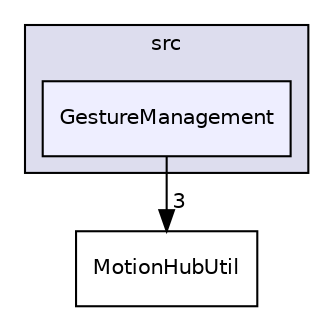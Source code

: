 digraph "src/GestureManagement" {
  compound=true
  node [ fontsize="10", fontname="Helvetica"];
  edge [ labelfontsize="10", labelfontname="Helvetica"];
  subgraph clusterdir_68267d1309a1af8e8297ef4c3efbcdba {
    graph [ bgcolor="#ddddee", pencolor="black", label="src" fontname="Helvetica", fontsize="10", URL="dir_68267d1309a1af8e8297ef4c3efbcdba.html"]
  dir_6ac73976d8d5aa930656b5979def69df [shape=box, label="GestureManagement", style="filled", fillcolor="#eeeeff", pencolor="black", URL="dir_6ac73976d8d5aa930656b5979def69df.html"];
  }
  dir_b4817ea3b0dc3a781298faaa4ae67ebf [shape=box label="MotionHubUtil" URL="dir_b4817ea3b0dc3a781298faaa4ae67ebf.html"];
  dir_6ac73976d8d5aa930656b5979def69df->dir_b4817ea3b0dc3a781298faaa4ae67ebf [headlabel="3", labeldistance=1.5 headhref="dir_000001_000003.html"];
}
